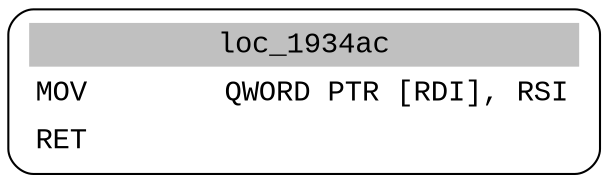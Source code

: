 digraph asm_graph {
1941 [
shape="Mrecord" fontname="Courier New"label =<<table border="0" cellborder="0" cellpadding="3"><tr><td align="center" colspan="2" bgcolor="grey">loc_1934ac</td></tr><tr><td align="left">MOV        QWORD PTR [RDI], RSI</td></tr><tr><td align="left">RET        </td></tr></table>> ];
}